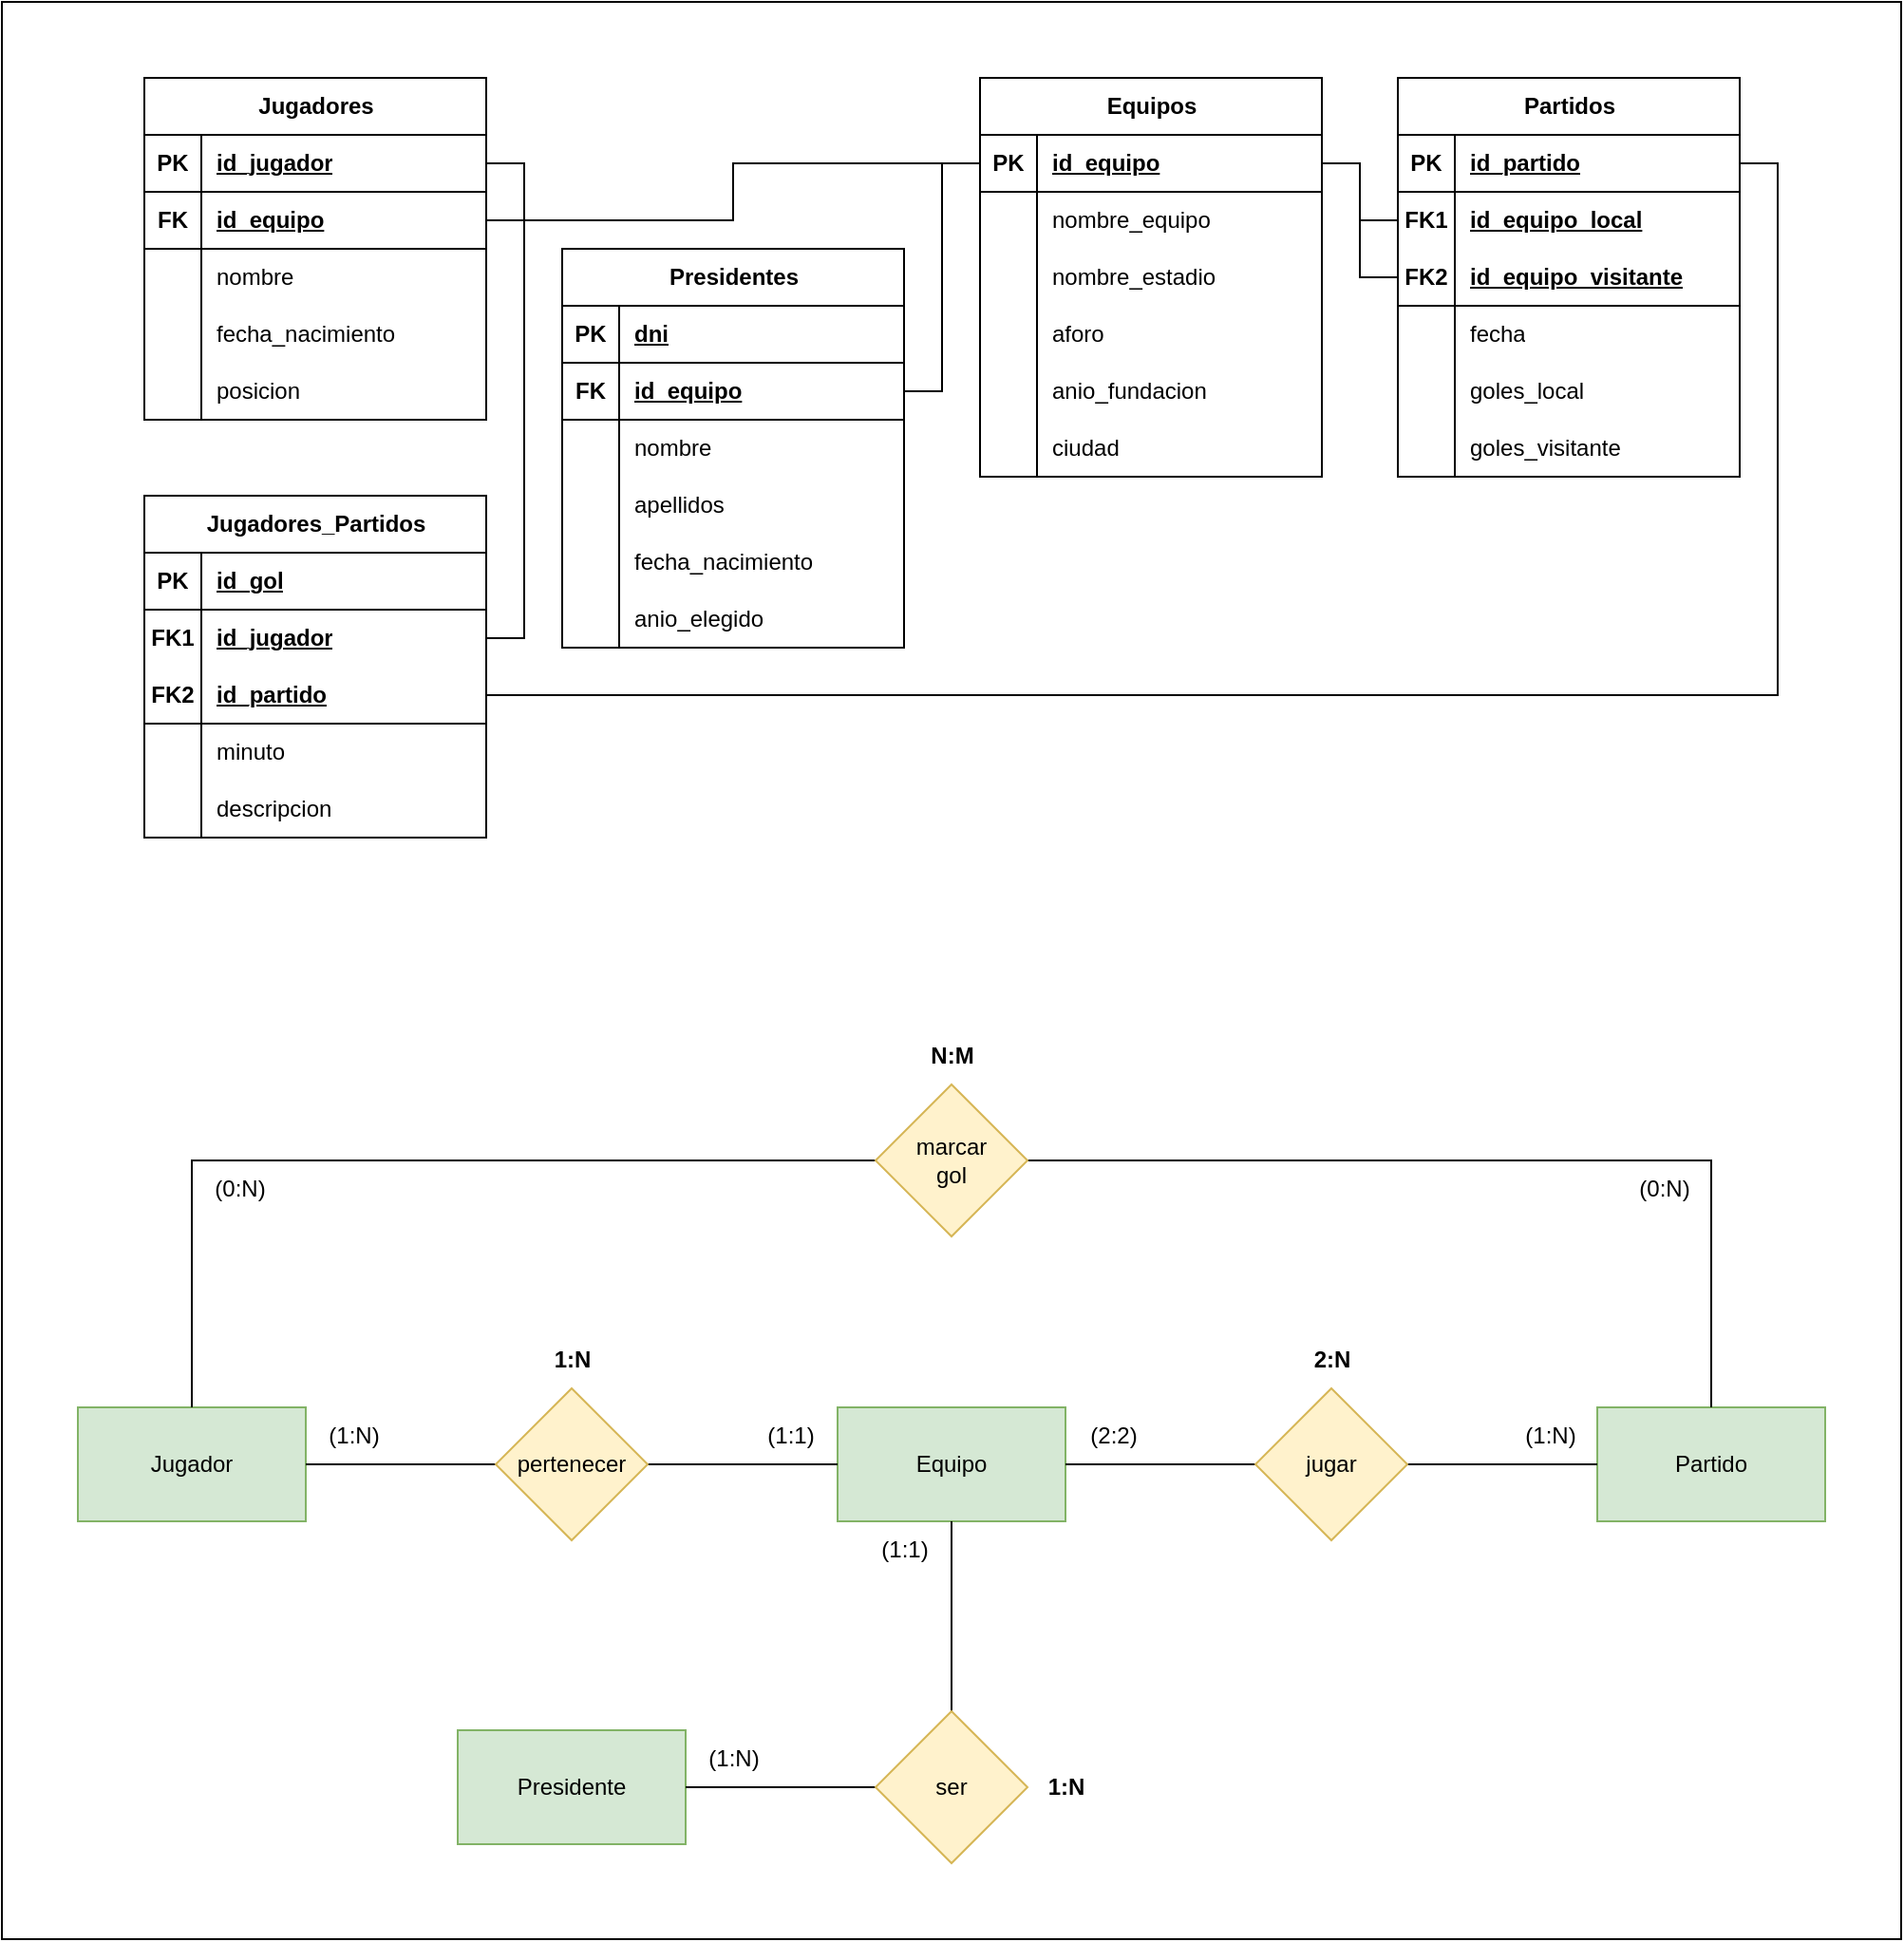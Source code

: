 <mxfile version="26.0.11">
  <diagram name="Page-1" id="sTuB5RjCLoaW9wXe7iCk">
    <mxGraphModel dx="1372" dy="1614" grid="1" gridSize="10" guides="1" tooltips="1" connect="1" arrows="1" fold="1" page="1" pageScale="1" pageWidth="850" pageHeight="1100" math="0" shadow="0">
      <root>
        <mxCell id="0" />
        <mxCell id="1" parent="0" />
        <mxCell id="TASc-IK2B05rGPQgetjV-179" value="" style="group" vertex="1" connectable="0" parent="1">
          <mxGeometry width="1000" height="1020" as="geometry" />
        </mxCell>
        <mxCell id="TASc-IK2B05rGPQgetjV-178" value="" style="rounded=0;whiteSpace=wrap;html=1;" vertex="1" parent="TASc-IK2B05rGPQgetjV-179">
          <mxGeometry width="1000" height="1020" as="geometry" />
        </mxCell>
        <mxCell id="TASc-IK2B05rGPQgetjV-2" value="Jugadores" style="shape=table;startSize=30;container=1;collapsible=1;childLayout=tableLayout;fixedRows=1;rowLines=0;fontStyle=1;align=center;resizeLast=1;html=1;" vertex="1" parent="TASc-IK2B05rGPQgetjV-179">
          <mxGeometry x="75" y="40" width="180" height="180" as="geometry" />
        </mxCell>
        <mxCell id="TASc-IK2B05rGPQgetjV-3" value="" style="shape=tableRow;horizontal=0;startSize=0;swimlaneHead=0;swimlaneBody=0;fillColor=none;collapsible=0;dropTarget=0;points=[[0,0.5],[1,0.5]];portConstraint=eastwest;top=0;left=0;right=0;bottom=1;" vertex="1" parent="TASc-IK2B05rGPQgetjV-2">
          <mxGeometry y="30" width="180" height="30" as="geometry" />
        </mxCell>
        <mxCell id="TASc-IK2B05rGPQgetjV-4" value="PK" style="shape=partialRectangle;connectable=0;fillColor=none;top=0;left=0;bottom=0;right=0;fontStyle=1;overflow=hidden;whiteSpace=wrap;html=1;" vertex="1" parent="TASc-IK2B05rGPQgetjV-3">
          <mxGeometry width="30" height="30" as="geometry">
            <mxRectangle width="30" height="30" as="alternateBounds" />
          </mxGeometry>
        </mxCell>
        <mxCell id="TASc-IK2B05rGPQgetjV-5" value="id_jugador" style="shape=partialRectangle;connectable=0;fillColor=none;top=0;left=0;bottom=0;right=0;align=left;spacingLeft=6;fontStyle=5;overflow=hidden;whiteSpace=wrap;html=1;" vertex="1" parent="TASc-IK2B05rGPQgetjV-3">
          <mxGeometry x="30" width="150" height="30" as="geometry">
            <mxRectangle width="150" height="30" as="alternateBounds" />
          </mxGeometry>
        </mxCell>
        <mxCell id="TASc-IK2B05rGPQgetjV-41" value="" style="shape=tableRow;horizontal=0;startSize=0;swimlaneHead=0;swimlaneBody=0;fillColor=none;collapsible=0;dropTarget=0;points=[[0,0.5],[1,0.5]];portConstraint=eastwest;top=0;left=0;right=0;bottom=1;" vertex="1" parent="TASc-IK2B05rGPQgetjV-2">
          <mxGeometry y="60" width="180" height="30" as="geometry" />
        </mxCell>
        <mxCell id="TASc-IK2B05rGPQgetjV-42" value="FK" style="shape=partialRectangle;connectable=0;fillColor=none;top=0;left=0;bottom=0;right=0;fontStyle=1;overflow=hidden;whiteSpace=wrap;html=1;" vertex="1" parent="TASc-IK2B05rGPQgetjV-41">
          <mxGeometry width="30" height="30" as="geometry">
            <mxRectangle width="30" height="30" as="alternateBounds" />
          </mxGeometry>
        </mxCell>
        <mxCell id="TASc-IK2B05rGPQgetjV-43" value="id_equipo" style="shape=partialRectangle;connectable=0;fillColor=none;top=0;left=0;bottom=0;right=0;align=left;spacingLeft=6;fontStyle=5;overflow=hidden;whiteSpace=wrap;html=1;" vertex="1" parent="TASc-IK2B05rGPQgetjV-41">
          <mxGeometry x="30" width="150" height="30" as="geometry">
            <mxRectangle width="150" height="30" as="alternateBounds" />
          </mxGeometry>
        </mxCell>
        <mxCell id="TASc-IK2B05rGPQgetjV-6" value="" style="shape=tableRow;horizontal=0;startSize=0;swimlaneHead=0;swimlaneBody=0;fillColor=none;collapsible=0;dropTarget=0;points=[[0,0.5],[1,0.5]];portConstraint=eastwest;top=0;left=0;right=0;bottom=0;" vertex="1" parent="TASc-IK2B05rGPQgetjV-2">
          <mxGeometry y="90" width="180" height="30" as="geometry" />
        </mxCell>
        <mxCell id="TASc-IK2B05rGPQgetjV-7" value="" style="shape=partialRectangle;connectable=0;fillColor=none;top=0;left=0;bottom=0;right=0;editable=1;overflow=hidden;whiteSpace=wrap;html=1;" vertex="1" parent="TASc-IK2B05rGPQgetjV-6">
          <mxGeometry width="30" height="30" as="geometry">
            <mxRectangle width="30" height="30" as="alternateBounds" />
          </mxGeometry>
        </mxCell>
        <mxCell id="TASc-IK2B05rGPQgetjV-8" value="nombre" style="shape=partialRectangle;connectable=0;fillColor=none;top=0;left=0;bottom=0;right=0;align=left;spacingLeft=6;overflow=hidden;whiteSpace=wrap;html=1;" vertex="1" parent="TASc-IK2B05rGPQgetjV-6">
          <mxGeometry x="30" width="150" height="30" as="geometry">
            <mxRectangle width="150" height="30" as="alternateBounds" />
          </mxGeometry>
        </mxCell>
        <mxCell id="TASc-IK2B05rGPQgetjV-9" value="" style="shape=tableRow;horizontal=0;startSize=0;swimlaneHead=0;swimlaneBody=0;fillColor=none;collapsible=0;dropTarget=0;points=[[0,0.5],[1,0.5]];portConstraint=eastwest;top=0;left=0;right=0;bottom=0;" vertex="1" parent="TASc-IK2B05rGPQgetjV-2">
          <mxGeometry y="120" width="180" height="30" as="geometry" />
        </mxCell>
        <mxCell id="TASc-IK2B05rGPQgetjV-10" value="" style="shape=partialRectangle;connectable=0;fillColor=none;top=0;left=0;bottom=0;right=0;editable=1;overflow=hidden;whiteSpace=wrap;html=1;" vertex="1" parent="TASc-IK2B05rGPQgetjV-9">
          <mxGeometry width="30" height="30" as="geometry">
            <mxRectangle width="30" height="30" as="alternateBounds" />
          </mxGeometry>
        </mxCell>
        <mxCell id="TASc-IK2B05rGPQgetjV-11" value="fecha_nacimiento" style="shape=partialRectangle;connectable=0;fillColor=none;top=0;left=0;bottom=0;right=0;align=left;spacingLeft=6;overflow=hidden;whiteSpace=wrap;html=1;" vertex="1" parent="TASc-IK2B05rGPQgetjV-9">
          <mxGeometry x="30" width="150" height="30" as="geometry">
            <mxRectangle width="150" height="30" as="alternateBounds" />
          </mxGeometry>
        </mxCell>
        <mxCell id="TASc-IK2B05rGPQgetjV-12" value="" style="shape=tableRow;horizontal=0;startSize=0;swimlaneHead=0;swimlaneBody=0;fillColor=none;collapsible=0;dropTarget=0;points=[[0,0.5],[1,0.5]];portConstraint=eastwest;top=0;left=0;right=0;bottom=0;" vertex="1" parent="TASc-IK2B05rGPQgetjV-2">
          <mxGeometry y="150" width="180" height="30" as="geometry" />
        </mxCell>
        <mxCell id="TASc-IK2B05rGPQgetjV-13" value="" style="shape=partialRectangle;connectable=0;fillColor=none;top=0;left=0;bottom=0;right=0;editable=1;overflow=hidden;whiteSpace=wrap;html=1;" vertex="1" parent="TASc-IK2B05rGPQgetjV-12">
          <mxGeometry width="30" height="30" as="geometry">
            <mxRectangle width="30" height="30" as="alternateBounds" />
          </mxGeometry>
        </mxCell>
        <mxCell id="TASc-IK2B05rGPQgetjV-14" value="posicion" style="shape=partialRectangle;connectable=0;fillColor=none;top=0;left=0;bottom=0;right=0;align=left;spacingLeft=6;overflow=hidden;whiteSpace=wrap;html=1;" vertex="1" parent="TASc-IK2B05rGPQgetjV-12">
          <mxGeometry x="30" width="150" height="30" as="geometry">
            <mxRectangle width="150" height="30" as="alternateBounds" />
          </mxGeometry>
        </mxCell>
        <mxCell id="TASc-IK2B05rGPQgetjV-16" value="Equipos" style="shape=table;startSize=30;container=1;collapsible=1;childLayout=tableLayout;fixedRows=1;rowLines=0;fontStyle=1;align=center;resizeLast=1;html=1;" vertex="1" parent="TASc-IK2B05rGPQgetjV-179">
          <mxGeometry x="515" y="40" width="180" height="210" as="geometry" />
        </mxCell>
        <mxCell id="TASc-IK2B05rGPQgetjV-17" value="" style="shape=tableRow;horizontal=0;startSize=0;swimlaneHead=0;swimlaneBody=0;fillColor=none;collapsible=0;dropTarget=0;points=[[0,0.5],[1,0.5]];portConstraint=eastwest;top=0;left=0;right=0;bottom=1;" vertex="1" parent="TASc-IK2B05rGPQgetjV-16">
          <mxGeometry y="30" width="180" height="30" as="geometry" />
        </mxCell>
        <mxCell id="TASc-IK2B05rGPQgetjV-18" value="PK" style="shape=partialRectangle;connectable=0;fillColor=none;top=0;left=0;bottom=0;right=0;fontStyle=1;overflow=hidden;whiteSpace=wrap;html=1;" vertex="1" parent="TASc-IK2B05rGPQgetjV-17">
          <mxGeometry width="30" height="30" as="geometry">
            <mxRectangle width="30" height="30" as="alternateBounds" />
          </mxGeometry>
        </mxCell>
        <mxCell id="TASc-IK2B05rGPQgetjV-19" value="id_equipo" style="shape=partialRectangle;connectable=0;fillColor=none;top=0;left=0;bottom=0;right=0;align=left;spacingLeft=6;fontStyle=5;overflow=hidden;whiteSpace=wrap;html=1;" vertex="1" parent="TASc-IK2B05rGPQgetjV-17">
          <mxGeometry x="30" width="150" height="30" as="geometry">
            <mxRectangle width="150" height="30" as="alternateBounds" />
          </mxGeometry>
        </mxCell>
        <mxCell id="TASc-IK2B05rGPQgetjV-20" value="" style="shape=tableRow;horizontal=0;startSize=0;swimlaneHead=0;swimlaneBody=0;fillColor=none;collapsible=0;dropTarget=0;points=[[0,0.5],[1,0.5]];portConstraint=eastwest;top=0;left=0;right=0;bottom=0;" vertex="1" parent="TASc-IK2B05rGPQgetjV-16">
          <mxGeometry y="60" width="180" height="30" as="geometry" />
        </mxCell>
        <mxCell id="TASc-IK2B05rGPQgetjV-21" value="" style="shape=partialRectangle;connectable=0;fillColor=none;top=0;left=0;bottom=0;right=0;editable=1;overflow=hidden;whiteSpace=wrap;html=1;" vertex="1" parent="TASc-IK2B05rGPQgetjV-20">
          <mxGeometry width="30" height="30" as="geometry">
            <mxRectangle width="30" height="30" as="alternateBounds" />
          </mxGeometry>
        </mxCell>
        <mxCell id="TASc-IK2B05rGPQgetjV-22" value="nombre_equipo" style="shape=partialRectangle;connectable=0;fillColor=none;top=0;left=0;bottom=0;right=0;align=left;spacingLeft=6;overflow=hidden;whiteSpace=wrap;html=1;" vertex="1" parent="TASc-IK2B05rGPQgetjV-20">
          <mxGeometry x="30" width="150" height="30" as="geometry">
            <mxRectangle width="150" height="30" as="alternateBounds" />
          </mxGeometry>
        </mxCell>
        <mxCell id="TASc-IK2B05rGPQgetjV-23" value="" style="shape=tableRow;horizontal=0;startSize=0;swimlaneHead=0;swimlaneBody=0;fillColor=none;collapsible=0;dropTarget=0;points=[[0,0.5],[1,0.5]];portConstraint=eastwest;top=0;left=0;right=0;bottom=0;" vertex="1" parent="TASc-IK2B05rGPQgetjV-16">
          <mxGeometry y="90" width="180" height="30" as="geometry" />
        </mxCell>
        <mxCell id="TASc-IK2B05rGPQgetjV-24" value="" style="shape=partialRectangle;connectable=0;fillColor=none;top=0;left=0;bottom=0;right=0;editable=1;overflow=hidden;whiteSpace=wrap;html=1;" vertex="1" parent="TASc-IK2B05rGPQgetjV-23">
          <mxGeometry width="30" height="30" as="geometry">
            <mxRectangle width="30" height="30" as="alternateBounds" />
          </mxGeometry>
        </mxCell>
        <mxCell id="TASc-IK2B05rGPQgetjV-25" value="nombre_estadio" style="shape=partialRectangle;connectable=0;fillColor=none;top=0;left=0;bottom=0;right=0;align=left;spacingLeft=6;overflow=hidden;whiteSpace=wrap;html=1;" vertex="1" parent="TASc-IK2B05rGPQgetjV-23">
          <mxGeometry x="30" width="150" height="30" as="geometry">
            <mxRectangle width="150" height="30" as="alternateBounds" />
          </mxGeometry>
        </mxCell>
        <mxCell id="TASc-IK2B05rGPQgetjV-26" value="" style="shape=tableRow;horizontal=0;startSize=0;swimlaneHead=0;swimlaneBody=0;fillColor=none;collapsible=0;dropTarget=0;points=[[0,0.5],[1,0.5]];portConstraint=eastwest;top=0;left=0;right=0;bottom=0;" vertex="1" parent="TASc-IK2B05rGPQgetjV-16">
          <mxGeometry y="120" width="180" height="30" as="geometry" />
        </mxCell>
        <mxCell id="TASc-IK2B05rGPQgetjV-27" value="" style="shape=partialRectangle;connectable=0;fillColor=none;top=0;left=0;bottom=0;right=0;editable=1;overflow=hidden;whiteSpace=wrap;html=1;" vertex="1" parent="TASc-IK2B05rGPQgetjV-26">
          <mxGeometry width="30" height="30" as="geometry">
            <mxRectangle width="30" height="30" as="alternateBounds" />
          </mxGeometry>
        </mxCell>
        <mxCell id="TASc-IK2B05rGPQgetjV-28" value="aforo" style="shape=partialRectangle;connectable=0;fillColor=none;top=0;left=0;bottom=0;right=0;align=left;spacingLeft=6;overflow=hidden;whiteSpace=wrap;html=1;" vertex="1" parent="TASc-IK2B05rGPQgetjV-26">
          <mxGeometry x="30" width="150" height="30" as="geometry">
            <mxRectangle width="150" height="30" as="alternateBounds" />
          </mxGeometry>
        </mxCell>
        <mxCell id="TASc-IK2B05rGPQgetjV-29" value="" style="shape=tableRow;horizontal=0;startSize=0;swimlaneHead=0;swimlaneBody=0;fillColor=none;collapsible=0;dropTarget=0;points=[[0,0.5],[1,0.5]];portConstraint=eastwest;top=0;left=0;right=0;bottom=0;" vertex="1" parent="TASc-IK2B05rGPQgetjV-16">
          <mxGeometry y="150" width="180" height="30" as="geometry" />
        </mxCell>
        <mxCell id="TASc-IK2B05rGPQgetjV-30" value="" style="shape=partialRectangle;connectable=0;fillColor=none;top=0;left=0;bottom=0;right=0;editable=1;overflow=hidden;whiteSpace=wrap;html=1;" vertex="1" parent="TASc-IK2B05rGPQgetjV-29">
          <mxGeometry width="30" height="30" as="geometry">
            <mxRectangle width="30" height="30" as="alternateBounds" />
          </mxGeometry>
        </mxCell>
        <mxCell id="TASc-IK2B05rGPQgetjV-31" value="anio_fundacion" style="shape=partialRectangle;connectable=0;fillColor=none;top=0;left=0;bottom=0;right=0;align=left;spacingLeft=6;overflow=hidden;whiteSpace=wrap;html=1;" vertex="1" parent="TASc-IK2B05rGPQgetjV-29">
          <mxGeometry x="30" width="150" height="30" as="geometry">
            <mxRectangle width="150" height="30" as="alternateBounds" />
          </mxGeometry>
        </mxCell>
        <mxCell id="TASc-IK2B05rGPQgetjV-32" value="" style="shape=tableRow;horizontal=0;startSize=0;swimlaneHead=0;swimlaneBody=0;fillColor=none;collapsible=0;dropTarget=0;points=[[0,0.5],[1,0.5]];portConstraint=eastwest;top=0;left=0;right=0;bottom=0;" vertex="1" parent="TASc-IK2B05rGPQgetjV-16">
          <mxGeometry y="180" width="180" height="30" as="geometry" />
        </mxCell>
        <mxCell id="TASc-IK2B05rGPQgetjV-33" value="" style="shape=partialRectangle;connectable=0;fillColor=none;top=0;left=0;bottom=0;right=0;editable=1;overflow=hidden;whiteSpace=wrap;html=1;" vertex="1" parent="TASc-IK2B05rGPQgetjV-32">
          <mxGeometry width="30" height="30" as="geometry">
            <mxRectangle width="30" height="30" as="alternateBounds" />
          </mxGeometry>
        </mxCell>
        <mxCell id="TASc-IK2B05rGPQgetjV-34" value="ciudad" style="shape=partialRectangle;connectable=0;fillColor=none;top=0;left=0;bottom=0;right=0;align=left;spacingLeft=6;overflow=hidden;whiteSpace=wrap;html=1;" vertex="1" parent="TASc-IK2B05rGPQgetjV-32">
          <mxGeometry x="30" width="150" height="30" as="geometry">
            <mxRectangle width="150" height="30" as="alternateBounds" />
          </mxGeometry>
        </mxCell>
        <mxCell id="TASc-IK2B05rGPQgetjV-44" style="edgeStyle=orthogonalEdgeStyle;rounded=0;orthogonalLoop=1;jettySize=auto;html=1;exitX=0;exitY=0.5;exitDx=0;exitDy=0;entryX=1;entryY=0.5;entryDx=0;entryDy=0;endArrow=none;startFill=0;" edge="1" parent="TASc-IK2B05rGPQgetjV-179" source="TASc-IK2B05rGPQgetjV-17" target="TASc-IK2B05rGPQgetjV-41">
          <mxGeometry relative="1" as="geometry" />
        </mxCell>
        <mxCell id="TASc-IK2B05rGPQgetjV-90" value="Partidos" style="shape=table;startSize=30;container=1;collapsible=1;childLayout=tableLayout;fixedRows=1;rowLines=0;fontStyle=1;align=center;resizeLast=1;html=1;" vertex="1" parent="TASc-IK2B05rGPQgetjV-179">
          <mxGeometry x="735" y="40" width="180" height="210" as="geometry" />
        </mxCell>
        <mxCell id="TASc-IK2B05rGPQgetjV-91" value="" style="shape=tableRow;horizontal=0;startSize=0;swimlaneHead=0;swimlaneBody=0;fillColor=none;collapsible=0;dropTarget=0;points=[[0,0.5],[1,0.5]];portConstraint=eastwest;top=0;left=0;right=0;bottom=1;" vertex="1" parent="TASc-IK2B05rGPQgetjV-90">
          <mxGeometry y="30" width="180" height="30" as="geometry" />
        </mxCell>
        <mxCell id="TASc-IK2B05rGPQgetjV-92" value="PK" style="shape=partialRectangle;connectable=0;fillColor=none;top=0;left=0;bottom=0;right=0;fontStyle=1;overflow=hidden;whiteSpace=wrap;html=1;" vertex="1" parent="TASc-IK2B05rGPQgetjV-91">
          <mxGeometry width="30" height="30" as="geometry">
            <mxRectangle width="30" height="30" as="alternateBounds" />
          </mxGeometry>
        </mxCell>
        <mxCell id="TASc-IK2B05rGPQgetjV-93" value="id_partido" style="shape=partialRectangle;connectable=0;fillColor=none;top=0;left=0;bottom=0;right=0;align=left;spacingLeft=6;fontStyle=5;overflow=hidden;whiteSpace=wrap;html=1;" vertex="1" parent="TASc-IK2B05rGPQgetjV-91">
          <mxGeometry x="30" width="150" height="30" as="geometry">
            <mxRectangle width="150" height="30" as="alternateBounds" />
          </mxGeometry>
        </mxCell>
        <mxCell id="TASc-IK2B05rGPQgetjV-106" value="" style="shape=tableRow;horizontal=0;startSize=0;swimlaneHead=0;swimlaneBody=0;fillColor=none;collapsible=0;dropTarget=0;points=[[0,0.5],[1,0.5]];portConstraint=eastwest;top=0;left=0;right=0;bottom=0;" vertex="1" parent="TASc-IK2B05rGPQgetjV-90">
          <mxGeometry y="60" width="180" height="30" as="geometry" />
        </mxCell>
        <mxCell id="TASc-IK2B05rGPQgetjV-107" value="FK1" style="shape=partialRectangle;connectable=0;fillColor=none;top=0;left=0;bottom=0;right=0;fontStyle=1;overflow=hidden;whiteSpace=wrap;html=1;" vertex="1" parent="TASc-IK2B05rGPQgetjV-106">
          <mxGeometry width="30" height="30" as="geometry">
            <mxRectangle width="30" height="30" as="alternateBounds" />
          </mxGeometry>
        </mxCell>
        <mxCell id="TASc-IK2B05rGPQgetjV-108" value="id_equipo_local" style="shape=partialRectangle;connectable=0;fillColor=none;top=0;left=0;bottom=0;right=0;align=left;spacingLeft=6;fontStyle=5;overflow=hidden;whiteSpace=wrap;html=1;" vertex="1" parent="TASc-IK2B05rGPQgetjV-106">
          <mxGeometry x="30" width="150" height="30" as="geometry">
            <mxRectangle width="150" height="30" as="alternateBounds" />
          </mxGeometry>
        </mxCell>
        <mxCell id="TASc-IK2B05rGPQgetjV-100" value="" style="shape=tableRow;horizontal=0;startSize=0;swimlaneHead=0;swimlaneBody=0;fillColor=none;collapsible=0;dropTarget=0;points=[[0,0.5],[1,0.5]];portConstraint=eastwest;top=0;left=0;right=0;bottom=1;" vertex="1" parent="TASc-IK2B05rGPQgetjV-90">
          <mxGeometry y="90" width="180" height="30" as="geometry" />
        </mxCell>
        <mxCell id="TASc-IK2B05rGPQgetjV-101" value="FK2" style="shape=partialRectangle;connectable=0;fillColor=none;top=0;left=0;bottom=0;right=0;fontStyle=1;overflow=hidden;whiteSpace=wrap;html=1;" vertex="1" parent="TASc-IK2B05rGPQgetjV-100">
          <mxGeometry width="30" height="30" as="geometry">
            <mxRectangle width="30" height="30" as="alternateBounds" />
          </mxGeometry>
        </mxCell>
        <mxCell id="TASc-IK2B05rGPQgetjV-102" value="id_equipo_visitante" style="shape=partialRectangle;connectable=0;fillColor=none;top=0;left=0;bottom=0;right=0;align=left;spacingLeft=6;fontStyle=5;overflow=hidden;whiteSpace=wrap;html=1;" vertex="1" parent="TASc-IK2B05rGPQgetjV-100">
          <mxGeometry x="30" width="150" height="30" as="geometry">
            <mxRectangle width="150" height="30" as="alternateBounds" />
          </mxGeometry>
        </mxCell>
        <mxCell id="TASc-IK2B05rGPQgetjV-94" value="" style="shape=tableRow;horizontal=0;startSize=0;swimlaneHead=0;swimlaneBody=0;fillColor=none;collapsible=0;dropTarget=0;points=[[0,0.5],[1,0.5]];portConstraint=eastwest;top=0;left=0;right=0;bottom=0;" vertex="1" parent="TASc-IK2B05rGPQgetjV-90">
          <mxGeometry y="120" width="180" height="30" as="geometry" />
        </mxCell>
        <mxCell id="TASc-IK2B05rGPQgetjV-95" value="" style="shape=partialRectangle;connectable=0;fillColor=none;top=0;left=0;bottom=0;right=0;editable=1;overflow=hidden;whiteSpace=wrap;html=1;" vertex="1" parent="TASc-IK2B05rGPQgetjV-94">
          <mxGeometry width="30" height="30" as="geometry">
            <mxRectangle width="30" height="30" as="alternateBounds" />
          </mxGeometry>
        </mxCell>
        <mxCell id="TASc-IK2B05rGPQgetjV-96" value="fecha" style="shape=partialRectangle;connectable=0;fillColor=none;top=0;left=0;bottom=0;right=0;align=left;spacingLeft=6;overflow=hidden;whiteSpace=wrap;html=1;" vertex="1" parent="TASc-IK2B05rGPQgetjV-94">
          <mxGeometry x="30" width="150" height="30" as="geometry">
            <mxRectangle width="150" height="30" as="alternateBounds" />
          </mxGeometry>
        </mxCell>
        <mxCell id="TASc-IK2B05rGPQgetjV-97" value="" style="shape=tableRow;horizontal=0;startSize=0;swimlaneHead=0;swimlaneBody=0;fillColor=none;collapsible=0;dropTarget=0;points=[[0,0.5],[1,0.5]];portConstraint=eastwest;top=0;left=0;right=0;bottom=0;" vertex="1" parent="TASc-IK2B05rGPQgetjV-90">
          <mxGeometry y="150" width="180" height="30" as="geometry" />
        </mxCell>
        <mxCell id="TASc-IK2B05rGPQgetjV-98" value="" style="shape=partialRectangle;connectable=0;fillColor=none;top=0;left=0;bottom=0;right=0;editable=1;overflow=hidden;whiteSpace=wrap;html=1;" vertex="1" parent="TASc-IK2B05rGPQgetjV-97">
          <mxGeometry width="30" height="30" as="geometry">
            <mxRectangle width="30" height="30" as="alternateBounds" />
          </mxGeometry>
        </mxCell>
        <mxCell id="TASc-IK2B05rGPQgetjV-99" value="goles_local" style="shape=partialRectangle;connectable=0;fillColor=none;top=0;left=0;bottom=0;right=0;align=left;spacingLeft=6;overflow=hidden;whiteSpace=wrap;html=1;" vertex="1" parent="TASc-IK2B05rGPQgetjV-97">
          <mxGeometry x="30" width="150" height="30" as="geometry">
            <mxRectangle width="150" height="30" as="alternateBounds" />
          </mxGeometry>
        </mxCell>
        <mxCell id="TASc-IK2B05rGPQgetjV-142" value="" style="shape=tableRow;horizontal=0;startSize=0;swimlaneHead=0;swimlaneBody=0;fillColor=none;collapsible=0;dropTarget=0;points=[[0,0.5],[1,0.5]];portConstraint=eastwest;top=0;left=0;right=0;bottom=0;" vertex="1" parent="TASc-IK2B05rGPQgetjV-90">
          <mxGeometry y="180" width="180" height="30" as="geometry" />
        </mxCell>
        <mxCell id="TASc-IK2B05rGPQgetjV-143" value="" style="shape=partialRectangle;connectable=0;fillColor=none;top=0;left=0;bottom=0;right=0;editable=1;overflow=hidden;whiteSpace=wrap;html=1;" vertex="1" parent="TASc-IK2B05rGPQgetjV-142">
          <mxGeometry width="30" height="30" as="geometry">
            <mxRectangle width="30" height="30" as="alternateBounds" />
          </mxGeometry>
        </mxCell>
        <mxCell id="TASc-IK2B05rGPQgetjV-144" value="goles_visitante" style="shape=partialRectangle;connectable=0;fillColor=none;top=0;left=0;bottom=0;right=0;align=left;spacingLeft=6;overflow=hidden;whiteSpace=wrap;html=1;" vertex="1" parent="TASc-IK2B05rGPQgetjV-142">
          <mxGeometry x="30" width="150" height="30" as="geometry">
            <mxRectangle width="150" height="30" as="alternateBounds" />
          </mxGeometry>
        </mxCell>
        <mxCell id="TASc-IK2B05rGPQgetjV-119" value="Presidentes" style="shape=table;startSize=30;container=1;collapsible=1;childLayout=tableLayout;fixedRows=1;rowLines=0;fontStyle=1;align=center;resizeLast=1;html=1;" vertex="1" parent="TASc-IK2B05rGPQgetjV-179">
          <mxGeometry x="295" y="130" width="180" height="210" as="geometry" />
        </mxCell>
        <mxCell id="TASc-IK2B05rGPQgetjV-120" value="" style="shape=tableRow;horizontal=0;startSize=0;swimlaneHead=0;swimlaneBody=0;fillColor=none;collapsible=0;dropTarget=0;points=[[0,0.5],[1,0.5]];portConstraint=eastwest;top=0;left=0;right=0;bottom=1;" vertex="1" parent="TASc-IK2B05rGPQgetjV-119">
          <mxGeometry y="30" width="180" height="30" as="geometry" />
        </mxCell>
        <mxCell id="TASc-IK2B05rGPQgetjV-121" value="PK" style="shape=partialRectangle;connectable=0;fillColor=none;top=0;left=0;bottom=0;right=0;fontStyle=1;overflow=hidden;whiteSpace=wrap;html=1;" vertex="1" parent="TASc-IK2B05rGPQgetjV-120">
          <mxGeometry width="30" height="30" as="geometry">
            <mxRectangle width="30" height="30" as="alternateBounds" />
          </mxGeometry>
        </mxCell>
        <mxCell id="TASc-IK2B05rGPQgetjV-122" value="dni" style="shape=partialRectangle;connectable=0;fillColor=none;top=0;left=0;bottom=0;right=0;align=left;spacingLeft=6;fontStyle=5;overflow=hidden;whiteSpace=wrap;html=1;" vertex="1" parent="TASc-IK2B05rGPQgetjV-120">
          <mxGeometry x="30" width="150" height="30" as="geometry">
            <mxRectangle width="150" height="30" as="alternateBounds" />
          </mxGeometry>
        </mxCell>
        <mxCell id="TASc-IK2B05rGPQgetjV-123" value="" style="shape=tableRow;horizontal=0;startSize=0;swimlaneHead=0;swimlaneBody=0;fillColor=none;collapsible=0;dropTarget=0;points=[[0,0.5],[1,0.5]];portConstraint=eastwest;top=0;left=0;right=0;bottom=1;" vertex="1" parent="TASc-IK2B05rGPQgetjV-119">
          <mxGeometry y="60" width="180" height="30" as="geometry" />
        </mxCell>
        <mxCell id="TASc-IK2B05rGPQgetjV-124" value="FK" style="shape=partialRectangle;connectable=0;fillColor=none;top=0;left=0;bottom=0;right=0;fontStyle=1;overflow=hidden;whiteSpace=wrap;html=1;" vertex="1" parent="TASc-IK2B05rGPQgetjV-123">
          <mxGeometry width="30" height="30" as="geometry">
            <mxRectangle width="30" height="30" as="alternateBounds" />
          </mxGeometry>
        </mxCell>
        <mxCell id="TASc-IK2B05rGPQgetjV-125" value="id_equipo" style="shape=partialRectangle;connectable=0;fillColor=none;top=0;left=0;bottom=0;right=0;align=left;spacingLeft=6;fontStyle=5;overflow=hidden;whiteSpace=wrap;html=1;" vertex="1" parent="TASc-IK2B05rGPQgetjV-123">
          <mxGeometry x="30" width="150" height="30" as="geometry">
            <mxRectangle width="150" height="30" as="alternateBounds" />
          </mxGeometry>
        </mxCell>
        <mxCell id="TASc-IK2B05rGPQgetjV-136" value="" style="shape=tableRow;horizontal=0;startSize=0;swimlaneHead=0;swimlaneBody=0;fillColor=none;collapsible=0;dropTarget=0;points=[[0,0.5],[1,0.5]];portConstraint=eastwest;top=0;left=0;right=0;bottom=0;" vertex="1" parent="TASc-IK2B05rGPQgetjV-119">
          <mxGeometry y="90" width="180" height="30" as="geometry" />
        </mxCell>
        <mxCell id="TASc-IK2B05rGPQgetjV-137" value="" style="shape=partialRectangle;connectable=0;fillColor=none;top=0;left=0;bottom=0;right=0;editable=1;overflow=hidden;whiteSpace=wrap;html=1;" vertex="1" parent="TASc-IK2B05rGPQgetjV-136">
          <mxGeometry width="30" height="30" as="geometry">
            <mxRectangle width="30" height="30" as="alternateBounds" />
          </mxGeometry>
        </mxCell>
        <mxCell id="TASc-IK2B05rGPQgetjV-138" value="nombre" style="shape=partialRectangle;connectable=0;fillColor=none;top=0;left=0;bottom=0;right=0;align=left;spacingLeft=6;overflow=hidden;whiteSpace=wrap;html=1;" vertex="1" parent="TASc-IK2B05rGPQgetjV-136">
          <mxGeometry x="30" width="150" height="30" as="geometry">
            <mxRectangle width="150" height="30" as="alternateBounds" />
          </mxGeometry>
        </mxCell>
        <mxCell id="TASc-IK2B05rGPQgetjV-126" value="" style="shape=tableRow;horizontal=0;startSize=0;swimlaneHead=0;swimlaneBody=0;fillColor=none;collapsible=0;dropTarget=0;points=[[0,0.5],[1,0.5]];portConstraint=eastwest;top=0;left=0;right=0;bottom=0;" vertex="1" parent="TASc-IK2B05rGPQgetjV-119">
          <mxGeometry y="120" width="180" height="30" as="geometry" />
        </mxCell>
        <mxCell id="TASc-IK2B05rGPQgetjV-127" value="" style="shape=partialRectangle;connectable=0;fillColor=none;top=0;left=0;bottom=0;right=0;editable=1;overflow=hidden;whiteSpace=wrap;html=1;" vertex="1" parent="TASc-IK2B05rGPQgetjV-126">
          <mxGeometry width="30" height="30" as="geometry">
            <mxRectangle width="30" height="30" as="alternateBounds" />
          </mxGeometry>
        </mxCell>
        <mxCell id="TASc-IK2B05rGPQgetjV-128" value="apellidos" style="shape=partialRectangle;connectable=0;fillColor=none;top=0;left=0;bottom=0;right=0;align=left;spacingLeft=6;overflow=hidden;whiteSpace=wrap;html=1;" vertex="1" parent="TASc-IK2B05rGPQgetjV-126">
          <mxGeometry x="30" width="150" height="30" as="geometry">
            <mxRectangle width="150" height="30" as="alternateBounds" />
          </mxGeometry>
        </mxCell>
        <mxCell id="TASc-IK2B05rGPQgetjV-129" value="" style="shape=tableRow;horizontal=0;startSize=0;swimlaneHead=0;swimlaneBody=0;fillColor=none;collapsible=0;dropTarget=0;points=[[0,0.5],[1,0.5]];portConstraint=eastwest;top=0;left=0;right=0;bottom=0;" vertex="1" parent="TASc-IK2B05rGPQgetjV-119">
          <mxGeometry y="150" width="180" height="30" as="geometry" />
        </mxCell>
        <mxCell id="TASc-IK2B05rGPQgetjV-130" value="" style="shape=partialRectangle;connectable=0;fillColor=none;top=0;left=0;bottom=0;right=0;editable=1;overflow=hidden;whiteSpace=wrap;html=1;" vertex="1" parent="TASc-IK2B05rGPQgetjV-129">
          <mxGeometry width="30" height="30" as="geometry">
            <mxRectangle width="30" height="30" as="alternateBounds" />
          </mxGeometry>
        </mxCell>
        <mxCell id="TASc-IK2B05rGPQgetjV-131" value="fecha_nacimiento" style="shape=partialRectangle;connectable=0;fillColor=none;top=0;left=0;bottom=0;right=0;align=left;spacingLeft=6;overflow=hidden;whiteSpace=wrap;html=1;" vertex="1" parent="TASc-IK2B05rGPQgetjV-129">
          <mxGeometry x="30" width="150" height="30" as="geometry">
            <mxRectangle width="150" height="30" as="alternateBounds" />
          </mxGeometry>
        </mxCell>
        <mxCell id="TASc-IK2B05rGPQgetjV-132" value="" style="shape=tableRow;horizontal=0;startSize=0;swimlaneHead=0;swimlaneBody=0;fillColor=none;collapsible=0;dropTarget=0;points=[[0,0.5],[1,0.5]];portConstraint=eastwest;top=0;left=0;right=0;bottom=0;" vertex="1" parent="TASc-IK2B05rGPQgetjV-119">
          <mxGeometry y="180" width="180" height="30" as="geometry" />
        </mxCell>
        <mxCell id="TASc-IK2B05rGPQgetjV-133" value="" style="shape=partialRectangle;connectable=0;fillColor=none;top=0;left=0;bottom=0;right=0;editable=1;overflow=hidden;whiteSpace=wrap;html=1;" vertex="1" parent="TASc-IK2B05rGPQgetjV-132">
          <mxGeometry width="30" height="30" as="geometry">
            <mxRectangle width="30" height="30" as="alternateBounds" />
          </mxGeometry>
        </mxCell>
        <mxCell id="TASc-IK2B05rGPQgetjV-134" value="anio_elegido" style="shape=partialRectangle;connectable=0;fillColor=none;top=0;left=0;bottom=0;right=0;align=left;spacingLeft=6;overflow=hidden;whiteSpace=wrap;html=1;" vertex="1" parent="TASc-IK2B05rGPQgetjV-132">
          <mxGeometry x="30" width="150" height="30" as="geometry">
            <mxRectangle width="150" height="30" as="alternateBounds" />
          </mxGeometry>
        </mxCell>
        <mxCell id="TASc-IK2B05rGPQgetjV-139" style="edgeStyle=orthogonalEdgeStyle;rounded=0;orthogonalLoop=1;jettySize=auto;html=1;exitX=0;exitY=0.5;exitDx=0;exitDy=0;entryX=1;entryY=0.5;entryDx=0;entryDy=0;endArrow=none;startFill=0;" edge="1" parent="TASc-IK2B05rGPQgetjV-179" source="TASc-IK2B05rGPQgetjV-17" target="TASc-IK2B05rGPQgetjV-123">
          <mxGeometry relative="1" as="geometry" />
        </mxCell>
        <mxCell id="TASc-IK2B05rGPQgetjV-140" style="edgeStyle=orthogonalEdgeStyle;rounded=0;orthogonalLoop=1;jettySize=auto;html=1;exitX=1;exitY=0.5;exitDx=0;exitDy=0;entryX=0;entryY=0.5;entryDx=0;entryDy=0;endArrow=none;startFill=0;" edge="1" parent="TASc-IK2B05rGPQgetjV-179" source="TASc-IK2B05rGPQgetjV-17" target="TASc-IK2B05rGPQgetjV-106">
          <mxGeometry relative="1" as="geometry" />
        </mxCell>
        <mxCell id="TASc-IK2B05rGPQgetjV-141" style="edgeStyle=orthogonalEdgeStyle;rounded=0;orthogonalLoop=1;jettySize=auto;html=1;exitX=1;exitY=0.5;exitDx=0;exitDy=0;entryX=0;entryY=0.5;entryDx=0;entryDy=0;endArrow=none;startFill=0;" edge="1" parent="TASc-IK2B05rGPQgetjV-179" source="TASc-IK2B05rGPQgetjV-17" target="TASc-IK2B05rGPQgetjV-100">
          <mxGeometry relative="1" as="geometry" />
        </mxCell>
        <mxCell id="TASc-IK2B05rGPQgetjV-153" value="Jugadores_Partidos" style="shape=table;startSize=30;container=1;collapsible=1;childLayout=tableLayout;fixedRows=1;rowLines=0;fontStyle=1;align=center;resizeLast=1;html=1;" vertex="1" parent="TASc-IK2B05rGPQgetjV-179">
          <mxGeometry x="75" y="260" width="180" height="180" as="geometry" />
        </mxCell>
        <mxCell id="TASc-IK2B05rGPQgetjV-154" value="" style="shape=tableRow;horizontal=0;startSize=0;swimlaneHead=0;swimlaneBody=0;fillColor=none;collapsible=0;dropTarget=0;points=[[0,0.5],[1,0.5]];portConstraint=eastwest;top=0;left=0;right=0;bottom=1;" vertex="1" parent="TASc-IK2B05rGPQgetjV-153">
          <mxGeometry y="30" width="180" height="30" as="geometry" />
        </mxCell>
        <mxCell id="TASc-IK2B05rGPQgetjV-155" value="PK" style="shape=partialRectangle;connectable=0;fillColor=none;top=0;left=0;bottom=0;right=0;fontStyle=1;overflow=hidden;whiteSpace=wrap;html=1;" vertex="1" parent="TASc-IK2B05rGPQgetjV-154">
          <mxGeometry width="30" height="30" as="geometry">
            <mxRectangle width="30" height="30" as="alternateBounds" />
          </mxGeometry>
        </mxCell>
        <mxCell id="TASc-IK2B05rGPQgetjV-156" value="id_gol" style="shape=partialRectangle;connectable=0;fillColor=none;top=0;left=0;bottom=0;right=0;align=left;spacingLeft=6;fontStyle=5;overflow=hidden;whiteSpace=wrap;html=1;" vertex="1" parent="TASc-IK2B05rGPQgetjV-154">
          <mxGeometry x="30" width="150" height="30" as="geometry">
            <mxRectangle width="150" height="30" as="alternateBounds" />
          </mxGeometry>
        </mxCell>
        <mxCell id="TASc-IK2B05rGPQgetjV-169" value="" style="shape=tableRow;horizontal=0;startSize=0;swimlaneHead=0;swimlaneBody=0;fillColor=none;collapsible=0;dropTarget=0;points=[[0,0.5],[1,0.5]];portConstraint=eastwest;top=0;left=0;right=0;bottom=0;" vertex="1" parent="TASc-IK2B05rGPQgetjV-153">
          <mxGeometry y="60" width="180" height="30" as="geometry" />
        </mxCell>
        <mxCell id="TASc-IK2B05rGPQgetjV-170" value="FK1" style="shape=partialRectangle;connectable=0;fillColor=none;top=0;left=0;bottom=0;right=0;fontStyle=1;overflow=hidden;whiteSpace=wrap;html=1;" vertex="1" parent="TASc-IK2B05rGPQgetjV-169">
          <mxGeometry width="30" height="30" as="geometry">
            <mxRectangle width="30" height="30" as="alternateBounds" />
          </mxGeometry>
        </mxCell>
        <mxCell id="TASc-IK2B05rGPQgetjV-171" value="id_jugador" style="shape=partialRectangle;connectable=0;fillColor=none;top=0;left=0;bottom=0;right=0;align=left;spacingLeft=6;fontStyle=5;overflow=hidden;whiteSpace=wrap;html=1;" vertex="1" parent="TASc-IK2B05rGPQgetjV-169">
          <mxGeometry x="30" width="150" height="30" as="geometry">
            <mxRectangle width="150" height="30" as="alternateBounds" />
          </mxGeometry>
        </mxCell>
        <mxCell id="TASc-IK2B05rGPQgetjV-157" value="" style="shape=tableRow;horizontal=0;startSize=0;swimlaneHead=0;swimlaneBody=0;fillColor=none;collapsible=0;dropTarget=0;points=[[0,0.5],[1,0.5]];portConstraint=eastwest;top=0;left=0;right=0;bottom=1;" vertex="1" parent="TASc-IK2B05rGPQgetjV-153">
          <mxGeometry y="90" width="180" height="30" as="geometry" />
        </mxCell>
        <mxCell id="TASc-IK2B05rGPQgetjV-158" value="FK2" style="shape=partialRectangle;connectable=0;fillColor=none;top=0;left=0;bottom=0;right=0;fontStyle=1;overflow=hidden;whiteSpace=wrap;html=1;" vertex="1" parent="TASc-IK2B05rGPQgetjV-157">
          <mxGeometry width="30" height="30" as="geometry">
            <mxRectangle width="30" height="30" as="alternateBounds" />
          </mxGeometry>
        </mxCell>
        <mxCell id="TASc-IK2B05rGPQgetjV-159" value="id_partido" style="shape=partialRectangle;connectable=0;fillColor=none;top=0;left=0;bottom=0;right=0;align=left;spacingLeft=6;fontStyle=5;overflow=hidden;whiteSpace=wrap;html=1;" vertex="1" parent="TASc-IK2B05rGPQgetjV-157">
          <mxGeometry x="30" width="150" height="30" as="geometry">
            <mxRectangle width="150" height="30" as="alternateBounds" />
          </mxGeometry>
        </mxCell>
        <mxCell id="TASc-IK2B05rGPQgetjV-160" value="" style="shape=tableRow;horizontal=0;startSize=0;swimlaneHead=0;swimlaneBody=0;fillColor=none;collapsible=0;dropTarget=0;points=[[0,0.5],[1,0.5]];portConstraint=eastwest;top=0;left=0;right=0;bottom=0;" vertex="1" parent="TASc-IK2B05rGPQgetjV-153">
          <mxGeometry y="120" width="180" height="30" as="geometry" />
        </mxCell>
        <mxCell id="TASc-IK2B05rGPQgetjV-161" value="" style="shape=partialRectangle;connectable=0;fillColor=none;top=0;left=0;bottom=0;right=0;editable=1;overflow=hidden;whiteSpace=wrap;html=1;" vertex="1" parent="TASc-IK2B05rGPQgetjV-160">
          <mxGeometry width="30" height="30" as="geometry">
            <mxRectangle width="30" height="30" as="alternateBounds" />
          </mxGeometry>
        </mxCell>
        <mxCell id="TASc-IK2B05rGPQgetjV-162" value="minuto" style="shape=partialRectangle;connectable=0;fillColor=none;top=0;left=0;bottom=0;right=0;align=left;spacingLeft=6;overflow=hidden;whiteSpace=wrap;html=1;" vertex="1" parent="TASc-IK2B05rGPQgetjV-160">
          <mxGeometry x="30" width="150" height="30" as="geometry">
            <mxRectangle width="150" height="30" as="alternateBounds" />
          </mxGeometry>
        </mxCell>
        <mxCell id="TASc-IK2B05rGPQgetjV-163" value="" style="shape=tableRow;horizontal=0;startSize=0;swimlaneHead=0;swimlaneBody=0;fillColor=none;collapsible=0;dropTarget=0;points=[[0,0.5],[1,0.5]];portConstraint=eastwest;top=0;left=0;right=0;bottom=0;" vertex="1" parent="TASc-IK2B05rGPQgetjV-153">
          <mxGeometry y="150" width="180" height="30" as="geometry" />
        </mxCell>
        <mxCell id="TASc-IK2B05rGPQgetjV-164" value="" style="shape=partialRectangle;connectable=0;fillColor=none;top=0;left=0;bottom=0;right=0;editable=1;overflow=hidden;whiteSpace=wrap;html=1;" vertex="1" parent="TASc-IK2B05rGPQgetjV-163">
          <mxGeometry width="30" height="30" as="geometry">
            <mxRectangle width="30" height="30" as="alternateBounds" />
          </mxGeometry>
        </mxCell>
        <mxCell id="TASc-IK2B05rGPQgetjV-165" value="descripcion" style="shape=partialRectangle;connectable=0;fillColor=none;top=0;left=0;bottom=0;right=0;align=left;spacingLeft=6;overflow=hidden;whiteSpace=wrap;html=1;" vertex="1" parent="TASc-IK2B05rGPQgetjV-163">
          <mxGeometry x="30" width="150" height="30" as="geometry">
            <mxRectangle width="150" height="30" as="alternateBounds" />
          </mxGeometry>
        </mxCell>
        <mxCell id="TASc-IK2B05rGPQgetjV-172" style="edgeStyle=orthogonalEdgeStyle;rounded=0;orthogonalLoop=1;jettySize=auto;html=1;exitX=1;exitY=0.5;exitDx=0;exitDy=0;entryX=1;entryY=0.5;entryDx=0;entryDy=0;endArrow=none;startFill=0;" edge="1" parent="TASc-IK2B05rGPQgetjV-179" source="TASc-IK2B05rGPQgetjV-3" target="TASc-IK2B05rGPQgetjV-169">
          <mxGeometry relative="1" as="geometry" />
        </mxCell>
        <mxCell id="TASc-IK2B05rGPQgetjV-173" style="edgeStyle=orthogonalEdgeStyle;rounded=0;orthogonalLoop=1;jettySize=auto;html=1;exitX=1;exitY=0.5;exitDx=0;exitDy=0;entryX=1;entryY=0.5;entryDx=0;entryDy=0;endArrow=none;startFill=0;" edge="1" parent="TASc-IK2B05rGPQgetjV-179" source="TASc-IK2B05rGPQgetjV-91" target="TASc-IK2B05rGPQgetjV-157">
          <mxGeometry relative="1" as="geometry" />
        </mxCell>
        <mxCell id="TASc-IK2B05rGPQgetjV-1" value="Jugador" style="rounded=0;whiteSpace=wrap;html=1;fillColor=#d5e8d4;strokeColor=#82b366;" vertex="1" parent="TASc-IK2B05rGPQgetjV-179">
          <mxGeometry x="40" y="740" width="120" height="60" as="geometry" />
        </mxCell>
        <mxCell id="TASc-IK2B05rGPQgetjV-15" value="Equipo" style="rounded=0;whiteSpace=wrap;html=1;fillColor=#d5e8d4;strokeColor=#82b366;" vertex="1" parent="TASc-IK2B05rGPQgetjV-179">
          <mxGeometry x="440" y="740" width="120" height="60" as="geometry" />
        </mxCell>
        <mxCell id="TASc-IK2B05rGPQgetjV-36" style="edgeStyle=orthogonalEdgeStyle;rounded=0;orthogonalLoop=1;jettySize=auto;html=1;exitX=1;exitY=0.5;exitDx=0;exitDy=0;entryX=0;entryY=0.5;entryDx=0;entryDy=0;endArrow=none;startFill=0;" edge="1" parent="TASc-IK2B05rGPQgetjV-179" source="TASc-IK2B05rGPQgetjV-35" target="TASc-IK2B05rGPQgetjV-15">
          <mxGeometry relative="1" as="geometry" />
        </mxCell>
        <mxCell id="TASc-IK2B05rGPQgetjV-37" style="edgeStyle=orthogonalEdgeStyle;rounded=0;orthogonalLoop=1;jettySize=auto;html=1;exitX=0;exitY=0.5;exitDx=0;exitDy=0;entryX=1;entryY=0.5;entryDx=0;entryDy=0;endArrow=none;startFill=0;" edge="1" parent="TASc-IK2B05rGPQgetjV-179" source="TASc-IK2B05rGPQgetjV-35" target="TASc-IK2B05rGPQgetjV-1">
          <mxGeometry relative="1" as="geometry" />
        </mxCell>
        <mxCell id="TASc-IK2B05rGPQgetjV-35" value="pertenecer" style="rhombus;whiteSpace=wrap;html=1;fillColor=#fff2cc;strokeColor=#d6b656;" vertex="1" parent="TASc-IK2B05rGPQgetjV-179">
          <mxGeometry x="260" y="730" width="80" height="80" as="geometry" />
        </mxCell>
        <mxCell id="TASc-IK2B05rGPQgetjV-38" value="(1:1)" style="text;html=1;align=center;verticalAlign=middle;resizable=0;points=[];autosize=1;strokeColor=none;fillColor=none;" vertex="1" parent="TASc-IK2B05rGPQgetjV-179">
          <mxGeometry x="390" y="740" width="50" height="30" as="geometry" />
        </mxCell>
        <mxCell id="TASc-IK2B05rGPQgetjV-39" value="(1:N)" style="text;html=1;align=center;verticalAlign=middle;resizable=0;points=[];autosize=1;strokeColor=none;fillColor=none;" vertex="1" parent="TASc-IK2B05rGPQgetjV-179">
          <mxGeometry x="160" y="740" width="50" height="30" as="geometry" />
        </mxCell>
        <mxCell id="TASc-IK2B05rGPQgetjV-40" value="1:N" style="text;html=1;align=center;verticalAlign=middle;resizable=0;points=[];autosize=1;strokeColor=none;fillColor=none;fontStyle=1" vertex="1" parent="TASc-IK2B05rGPQgetjV-179">
          <mxGeometry x="280" y="700" width="40" height="30" as="geometry" />
        </mxCell>
        <mxCell id="TASc-IK2B05rGPQgetjV-45" value="Partido" style="rounded=0;whiteSpace=wrap;html=1;fillColor=#d5e8d4;strokeColor=#82b366;" vertex="1" parent="TASc-IK2B05rGPQgetjV-179">
          <mxGeometry x="840" y="740" width="120" height="60" as="geometry" />
        </mxCell>
        <mxCell id="TASc-IK2B05rGPQgetjV-47" style="edgeStyle=orthogonalEdgeStyle;rounded=0;orthogonalLoop=1;jettySize=auto;html=1;exitX=1;exitY=0.5;exitDx=0;exitDy=0;entryX=0;entryY=0.5;entryDx=0;entryDy=0;endArrow=none;startFill=0;" edge="1" parent="TASc-IK2B05rGPQgetjV-179" source="TASc-IK2B05rGPQgetjV-46" target="TASc-IK2B05rGPQgetjV-45">
          <mxGeometry relative="1" as="geometry" />
        </mxCell>
        <mxCell id="TASc-IK2B05rGPQgetjV-48" style="edgeStyle=orthogonalEdgeStyle;rounded=0;orthogonalLoop=1;jettySize=auto;html=1;exitX=0;exitY=0.5;exitDx=0;exitDy=0;entryX=1;entryY=0.5;entryDx=0;entryDy=0;endArrow=none;startFill=0;" edge="1" parent="TASc-IK2B05rGPQgetjV-179" source="TASc-IK2B05rGPQgetjV-46" target="TASc-IK2B05rGPQgetjV-15">
          <mxGeometry relative="1" as="geometry" />
        </mxCell>
        <mxCell id="TASc-IK2B05rGPQgetjV-46" value="jugar" style="rhombus;whiteSpace=wrap;html=1;fillColor=#fff2cc;strokeColor=#d6b656;" vertex="1" parent="TASc-IK2B05rGPQgetjV-179">
          <mxGeometry x="660" y="730" width="80" height="80" as="geometry" />
        </mxCell>
        <mxCell id="TASc-IK2B05rGPQgetjV-49" value="(1:N)" style="text;html=1;align=center;verticalAlign=middle;resizable=0;points=[];autosize=1;strokeColor=none;fillColor=none;" vertex="1" parent="TASc-IK2B05rGPQgetjV-179">
          <mxGeometry x="790" y="740" width="50" height="30" as="geometry" />
        </mxCell>
        <mxCell id="TASc-IK2B05rGPQgetjV-50" value="(2:2)" style="text;html=1;align=center;verticalAlign=middle;resizable=0;points=[];autosize=1;strokeColor=none;fillColor=none;" vertex="1" parent="TASc-IK2B05rGPQgetjV-179">
          <mxGeometry x="560" y="740" width="50" height="30" as="geometry" />
        </mxCell>
        <mxCell id="TASc-IK2B05rGPQgetjV-51" value="2:N" style="text;html=1;align=center;verticalAlign=middle;resizable=0;points=[];autosize=1;strokeColor=none;fillColor=none;fontStyle=1" vertex="1" parent="TASc-IK2B05rGPQgetjV-179">
          <mxGeometry x="680" y="700" width="40" height="30" as="geometry" />
        </mxCell>
        <mxCell id="TASc-IK2B05rGPQgetjV-112" value="Presidente" style="rounded=0;whiteSpace=wrap;html=1;fillColor=#d5e8d4;strokeColor=#82b366;" vertex="1" parent="TASc-IK2B05rGPQgetjV-179">
          <mxGeometry x="240" y="910" width="120" height="60" as="geometry" />
        </mxCell>
        <mxCell id="TASc-IK2B05rGPQgetjV-114" style="edgeStyle=orthogonalEdgeStyle;rounded=0;orthogonalLoop=1;jettySize=auto;html=1;exitX=0.5;exitY=0;exitDx=0;exitDy=0;entryX=0.5;entryY=1;entryDx=0;entryDy=0;endArrow=none;startFill=0;" edge="1" parent="TASc-IK2B05rGPQgetjV-179" source="TASc-IK2B05rGPQgetjV-113" target="TASc-IK2B05rGPQgetjV-15">
          <mxGeometry relative="1" as="geometry" />
        </mxCell>
        <mxCell id="TASc-IK2B05rGPQgetjV-175" style="edgeStyle=orthogonalEdgeStyle;rounded=0;orthogonalLoop=1;jettySize=auto;html=1;exitX=0;exitY=0.5;exitDx=0;exitDy=0;entryX=1;entryY=0.5;entryDx=0;entryDy=0;endArrow=none;startFill=0;" edge="1" parent="TASc-IK2B05rGPQgetjV-179" source="TASc-IK2B05rGPQgetjV-113" target="TASc-IK2B05rGPQgetjV-112">
          <mxGeometry relative="1" as="geometry" />
        </mxCell>
        <mxCell id="TASc-IK2B05rGPQgetjV-113" value="ser" style="rhombus;whiteSpace=wrap;html=1;fillColor=#fff2cc;strokeColor=#d6b656;" vertex="1" parent="TASc-IK2B05rGPQgetjV-179">
          <mxGeometry x="460" y="900" width="80" height="80" as="geometry" />
        </mxCell>
        <mxCell id="TASc-IK2B05rGPQgetjV-116" value="(1:1)" style="text;html=1;align=center;verticalAlign=middle;resizable=0;points=[];autosize=1;strokeColor=none;fillColor=none;" vertex="1" parent="TASc-IK2B05rGPQgetjV-179">
          <mxGeometry x="450" y="800" width="50" height="30" as="geometry" />
        </mxCell>
        <mxCell id="TASc-IK2B05rGPQgetjV-117" value="(1:N)" style="text;html=1;align=center;verticalAlign=middle;resizable=0;points=[];autosize=1;strokeColor=none;fillColor=none;" vertex="1" parent="TASc-IK2B05rGPQgetjV-179">
          <mxGeometry x="360" y="910" width="50" height="30" as="geometry" />
        </mxCell>
        <mxCell id="TASc-IK2B05rGPQgetjV-118" value="1:N" style="text;html=1;align=center;verticalAlign=middle;resizable=0;points=[];autosize=1;strokeColor=none;fillColor=none;fontStyle=1" vertex="1" parent="TASc-IK2B05rGPQgetjV-179">
          <mxGeometry x="540" y="925" width="40" height="30" as="geometry" />
        </mxCell>
        <mxCell id="TASc-IK2B05rGPQgetjV-148" style="edgeStyle=orthogonalEdgeStyle;rounded=0;orthogonalLoop=1;jettySize=auto;html=1;exitX=0;exitY=0.5;exitDx=0;exitDy=0;entryX=0.5;entryY=0;entryDx=0;entryDy=0;endArrow=none;startFill=0;" edge="1" parent="TASc-IK2B05rGPQgetjV-179" source="TASc-IK2B05rGPQgetjV-146" target="TASc-IK2B05rGPQgetjV-1">
          <mxGeometry relative="1" as="geometry" />
        </mxCell>
        <mxCell id="TASc-IK2B05rGPQgetjV-149" style="edgeStyle=orthogonalEdgeStyle;rounded=0;orthogonalLoop=1;jettySize=auto;html=1;exitX=1;exitY=0.5;exitDx=0;exitDy=0;entryX=0.5;entryY=0;entryDx=0;entryDy=0;endArrow=none;startFill=0;" edge="1" parent="TASc-IK2B05rGPQgetjV-179" source="TASc-IK2B05rGPQgetjV-146" target="TASc-IK2B05rGPQgetjV-45">
          <mxGeometry relative="1" as="geometry" />
        </mxCell>
        <mxCell id="TASc-IK2B05rGPQgetjV-146" value="&lt;div&gt;marcar&lt;/div&gt;&lt;div&gt;gol&lt;br&gt;&lt;/div&gt;" style="rhombus;whiteSpace=wrap;html=1;fillColor=#fff2cc;strokeColor=#d6b656;" vertex="1" parent="TASc-IK2B05rGPQgetjV-179">
          <mxGeometry x="460" y="570" width="80" height="80" as="geometry" />
        </mxCell>
        <mxCell id="TASc-IK2B05rGPQgetjV-150" value="(0:N)" style="text;html=1;align=center;verticalAlign=middle;resizable=0;points=[];autosize=1;strokeColor=none;fillColor=none;" vertex="1" parent="TASc-IK2B05rGPQgetjV-179">
          <mxGeometry x="850" y="610" width="50" height="30" as="geometry" />
        </mxCell>
        <mxCell id="TASc-IK2B05rGPQgetjV-151" value="(0:N)" style="text;html=1;align=center;verticalAlign=middle;resizable=0;points=[];autosize=1;strokeColor=none;fillColor=none;" vertex="1" parent="TASc-IK2B05rGPQgetjV-179">
          <mxGeometry x="100" y="610" width="50" height="30" as="geometry" />
        </mxCell>
        <mxCell id="TASc-IK2B05rGPQgetjV-152" value="N:M" style="text;html=1;align=center;verticalAlign=middle;resizable=0;points=[];autosize=1;strokeColor=none;fillColor=none;fontStyle=1" vertex="1" parent="TASc-IK2B05rGPQgetjV-179">
          <mxGeometry x="475" y="540" width="50" height="30" as="geometry" />
        </mxCell>
      </root>
    </mxGraphModel>
  </diagram>
</mxfile>

